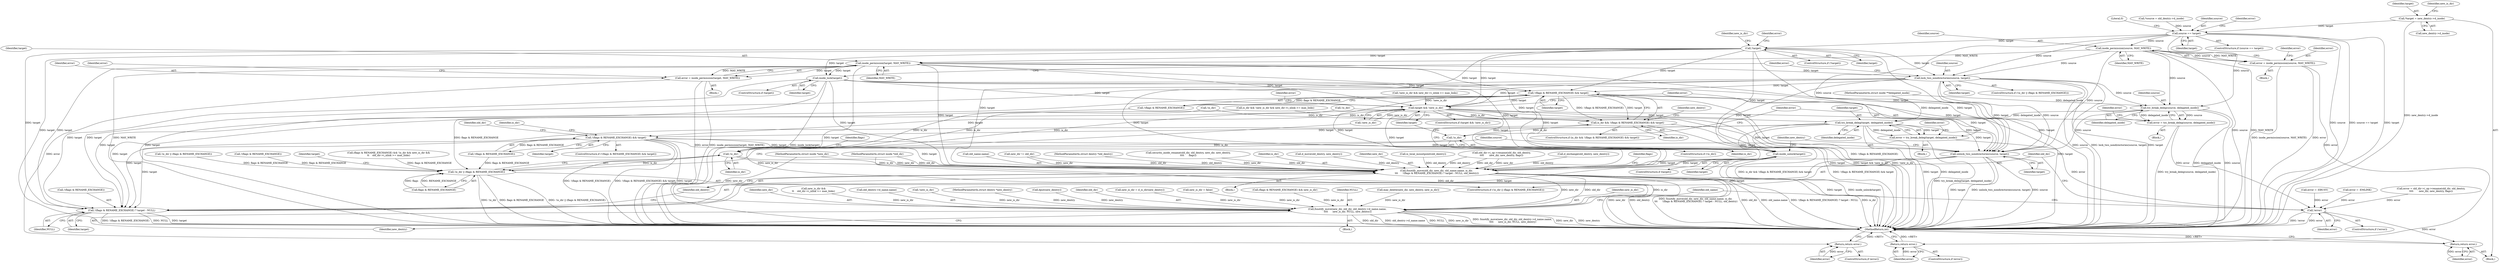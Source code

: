 digraph "0_linux_49d31c2f389acfe83417083e1208422b4091cd9e_0@pointer" {
"1000122" [label="(Call,*target = new_dentry->d_inode)"];
"1000141" [label="(Call,source == target)"];
"1000157" [label="(Call,!target)"];
"1000229" [label="(Call,inode_permission(target, MAY_WRITE))"];
"1000227" [label="(Call,error = inode_permission(target, MAY_WRITE))"];
"1000234" [label="(Return,return error;)"];
"1000261" [label="(Call,lock_two_nondirectories(source, target))"];
"1000322" [label="(Call,!(flags & RENAME_EXCHANGE) && target)"];
"1000320" [label="(Call,is_dir && !(flags & RENAME_EXCHANGE) && target)"];
"1000331" [label="(Call,!is_dir)"];
"1000413" [label="(Call,!is_dir)"];
"1000412" [label="(Call,!is_dir || (flags & RENAME_EXCHANGE))"];
"1000432" [label="(Call,fsnotify_move(old_dir, new_dir, old_name.name, is_dir,\n \t\t\t      !(flags & RENAME_EXCHANGE) ? target : NULL, old_dentry))"];
"1000452" [label="(Call,fsnotify_move(new_dir, old_dir, old_dentry->d_name.name,\n \t\t\t\t      new_is_dir, NULL, new_dentry))"];
"1000343" [label="(Call,target && !new_is_dir)"];
"1000350" [label="(Call,try_break_deleg(target, delegated_inode))"];
"1000348" [label="(Call,error = try_break_deleg(target, delegated_inode))"];
"1000429" [label="(Call,!error)"];
"1000466" [label="(Return,return error;)"];
"1000368" [label="(Call,!(flags & RENAME_EXCHANGE) && target)"];
"1000418" [label="(Call,unlock_two_nondirectories(source, target))"];
"1000439" [label="(Call,!(flags & RENAME_EXCHANGE) ? target : NULL)"];
"1000424" [label="(Call,inode_unlock(target))"];
"1000336" [label="(Call,try_break_deleg(source, delegated_inode))"];
"1000334" [label="(Call,error = try_break_deleg(source, delegated_inode))"];
"1000267" [label="(Call,inode_lock(target))"];
"1000213" [label="(Call,inode_permission(source, MAY_WRITE))"];
"1000211" [label="(Call,error = inode_permission(source, MAY_WRITE))"];
"1000218" [label="(Return,return error;)"];
"1000369" [label="(Call,!(flags & RENAME_EXCHANGE))"];
"1000451" [label="(Block,)"];
"1000219" [label="(Identifier,error)"];
"1000143" [label="(Identifier,target)"];
"1000420" [label="(Identifier,target)"];
"1000261" [label="(Call,lock_two_nondirectories(source, target))"];
"1000267" [label="(Call,inode_lock(target))"];
"1000433" [label="(Identifier,old_dir)"];
"1000350" [label="(Call,try_break_deleg(target, delegated_inode))"];
"1000336" [label="(Call,try_break_deleg(source, delegated_inode))"];
"1000354" [label="(Identifier,error)"];
"1000432" [label="(Call,fsnotify_move(old_dir, new_dir, old_name.name, is_dir,\n \t\t\t      !(flags & RENAME_EXCHANGE) ? target : NULL, old_dentry))"];
"1000466" [label="(Return,return error;)"];
"1000123" [label="(Identifier,target)"];
"1000231" [label="(Identifier,MAY_WRITE)"];
"1000445" [label="(Identifier,NULL)"];
"1000214" [label="(Identifier,source)"];
"1000270" [label="(Identifier,error)"];
"1000265" [label="(ControlStructure,if (target))"];
"1000449" [label="(Identifier,flags)"];
"1000335" [label="(Identifier,error)"];
"1000349" [label="(Identifier,error)"];
"1000322" [label="(Call,!(flags & RENAME_EXCHANGE) && target)"];
"1000140" [label="(ControlStructure,if (source == target))"];
"1000292" [label="(Call,is_dir && !new_is_dir && new_dir->i_nlink >= max_links)"];
"1000342" [label="(ControlStructure,if (target && !new_is_dir))"];
"1000268" [label="(Identifier,target)"];
"1000460" [label="(Identifier,new_is_dir)"];
"1000106" [label="(MethodParameterIn,struct inode **delegated_inode)"];
"1000145" [label="(Literal,0)"];
"1000129" [label="(Identifier,new_is_dir)"];
"1000104" [label="(MethodParameterIn,struct inode *new_dir)"];
"1000462" [label="(Identifier,new_dentry)"];
"1000453" [label="(Identifier,new_dir)"];
"1000419" [label="(Identifier,source)"];
"1000444" [label="(Identifier,target)"];
"1000427" [label="(Identifier,new_dentry)"];
"1000337" [label="(Identifier,source)"];
"1000228" [label="(Identifier,error)"];
"1000156" [label="(ControlStructure,if (!target))"];
"1000334" [label="(Call,error = try_break_deleg(source, delegated_inode))"];
"1000212" [label="(Identifier,error)"];
"1000311" [label="(Call,new_is_dir &&\n\t\t    old_dir->i_nlink >= max_links)"];
"1000435" [label="(Call,old_name.name)"];
"1000455" [label="(Call,old_dentry->d_name.name)"];
"1000416" [label="(Identifier,flags)"];
"1000330" [label="(ControlStructure,if (!is_dir))"];
"1000218" [label="(Return,return error;)"];
"1000226" [label="(Block,)"];
"1000430" [label="(Identifier,error)"];
"1000215" [label="(Identifier,MAY_WRITE)"];
"1000283" [label="(Call,new_dir != old_dir)"];
"1000412" [label="(Call,!is_dir || (flags & RENAME_EXCHANGE))"];
"1000345" [label="(Call,!new_is_dir)"];
"1000422" [label="(ControlStructure,if (target))"];
"1000344" [label="(Identifier,target)"];
"1000415" [label="(Call,flags & RENAME_EXCHANGE)"];
"1000102" [label="(MethodParameterIn,struct inode *old_dir)"];
"1000103" [label="(MethodParameterIn,struct dentry *old_dentry)"];
"1000446" [label="(Identifier,old_dentry)"];
"1000295" [label="(Call,!new_is_dir)"];
"1000347" [label="(Block,)"];
"1000229" [label="(Call,inode_permission(target, MAY_WRITE))"];
"1000262" [label="(Identifier,source)"];
"1000343" [label="(Call,target && !new_is_dir)"];
"1000217" [label="(Identifier,error)"];
"1000425" [label="(Identifier,target)"];
"1000105" [label="(MethodParameterIn,struct dentry *new_dentry)"];
"1000320" [label="(Call,is_dir && !(flags & RENAME_EXCHANGE) && target)"];
"1000238" [label="(Call,security_inode_rename(old_dir, old_dentry, new_dir, new_dentry,\n\t\t\t\t      flags))"];
"1000157" [label="(Call,!target)"];
"1000426" [label="(Call,dput(new_dentry))"];
"1000304" [label="(Call,(flags & RENAME_EXCHANGE) && !is_dir && new_is_dir &&\n\t\t    old_dir->i_nlink >= max_links)"];
"1000438" [label="(Identifier,is_dir)"];
"1000230" [label="(Identifier,target)"];
"1000227" [label="(Call,error = inode_permission(target, MAY_WRITE))"];
"1000411" [label="(ControlStructure,if (!is_dir || (flags & RENAME_EXCHANGE)))"];
"1000429" [label="(Call,!error)"];
"1000348" [label="(Call,error = try_break_deleg(target, delegated_inode))"];
"1000392" [label="(Identifier,old_dir)"];
"1000368" [label="(Call,!(flags & RENAME_EXCHANGE) && target)"];
"1000323" [label="(Call,!(flags & RENAME_EXCHANGE))"];
"1000327" [label="(Identifier,target)"];
"1000141" [label="(Call,source == target)"];
"1000452" [label="(Call,fsnotify_move(new_dir, old_dir, old_dentry->d_name.name,\n \t\t\t\t      new_is_dir, NULL, new_dentry))"];
"1000454" [label="(Identifier,old_dir)"];
"1000255" [label="(Call,!is_dir || (flags & RENAME_EXCHANGE))"];
"1000403" [label="(Call,d_move(old_dentry, new_dentry))"];
"1000440" [label="(Call,!(flags & RENAME_EXCHANGE))"];
"1000167" [label="(Call,new_is_dir = d_is_dir(new_dentry))"];
"1000351" [label="(Identifier,target)"];
"1000269" [label="(Call,error = -EBUSY)"];
"1000467" [label="(Identifier,error)"];
"1000124" [label="(Call,new_dentry->d_inode)"];
"1000294" [label="(Call,!new_is_dir && new_dir->i_nlink >= max_links)"];
"1000232" [label="(ControlStructure,if (error))"];
"1000428" [label="(ControlStructure,if (!error))"];
"1000158" [label="(Identifier,target)"];
"1000233" [label="(Identifier,error)"];
"1000210" [label="(Block,)"];
"1000434" [label="(Identifier,new_dir)"];
"1000235" [label="(Identifier,error)"];
"1000321" [label="(Identifier,is_dir)"];
"1000333" [label="(Block,)"];
"1000399" [label="(Call,!(flags & RENAME_EXCHANGE))"];
"1000309" [label="(Call,!is_dir)"];
"1000373" [label="(Identifier,target)"];
"1000319" [label="(ControlStructure,if (is_dir && !(flags & RENAME_EXCHANGE) && target))"];
"1000423" [label="(Identifier,target)"];
"1000424" [label="(Call,inode_unlock(target))"];
"1000331" [label="(Call,!is_dir)"];
"1000468" [label="(MethodReturn,int)"];
"1000357" [label="(Identifier,error)"];
"1000367" [label="(ControlStructure,if (!(flags & RENAME_EXCHANGE) && target))"];
"1000418" [label="(Call,unlock_two_nondirectories(source, target))"];
"1000211" [label="(Call,error = inode_permission(source, MAY_WRITE))"];
"1000352" [label="(Identifier,delegated_inode)"];
"1000161" [label="(Identifier,error)"];
"1000263" [label="(Identifier,target)"];
"1000376" [label="(Identifier,is_dir)"];
"1000216" [label="(ControlStructure,if (error))"];
"1000413" [label="(Call,!is_dir)"];
"1000108" [label="(Block,)"];
"1000275" [label="(Call,is_local_mountpoint(old_dentry))"];
"1000116" [label="(Call,*source = old_dentry->d_inode)"];
"1000128" [label="(Call,new_is_dir = false)"];
"1000221" [label="(Call,(flags & RENAME_EXCHANGE) && new_is_dir)"];
"1000142" [label="(Identifier,source)"];
"1000340" [label="(Identifier,error)"];
"1000338" [label="(Identifier,delegated_inode)"];
"1000414" [label="(Identifier,is_dir)"];
"1000254" [label="(ControlStructure,if (!is_dir || (flags & RENAME_EXCHANGE)))"];
"1000465" [label="(Identifier,old_name)"];
"1000358" [label="(Call,old_dir->i_op->rename(old_dir, old_dentry,\n\t\t\t\t       new_dir, new_dentry, flags))"];
"1000234" [label="(Return,return error;)"];
"1000287" [label="(Call,error = -EMLINK)"];
"1000407" [label="(Call,d_exchange(old_dentry, new_dentry))"];
"1000213" [label="(Call,inode_permission(source, MAY_WRITE))"];
"1000329" [label="(Identifier,new_dentry)"];
"1000332" [label="(Identifier,is_dir)"];
"1000431" [label="(Block,)"];
"1000439" [label="(Call,!(flags & RENAME_EXCHANGE) ? target : NULL)"];
"1000168" [label="(Identifier,new_is_dir)"];
"1000461" [label="(Identifier,NULL)"];
"1000185" [label="(Call,may_delete(new_dir, new_dentry, new_is_dir))"];
"1000122" [label="(Call,*target = new_dentry->d_inode)"];
"1000256" [label="(Call,!is_dir)"];
"1000356" [label="(Call,error = old_dir->i_op->rename(old_dir, old_dentry,\n\t\t\t\t       new_dir, new_dentry, flags))"];
"1000147" [label="(Identifier,error)"];
"1000122" -> "1000108"  [label="AST: "];
"1000122" -> "1000124"  [label="CFG: "];
"1000123" -> "1000122"  [label="AST: "];
"1000124" -> "1000122"  [label="AST: "];
"1000129" -> "1000122"  [label="CFG: "];
"1000122" -> "1000468"  [label="DDG: new_dentry->d_inode"];
"1000122" -> "1000141"  [label="DDG: target"];
"1000141" -> "1000140"  [label="AST: "];
"1000141" -> "1000143"  [label="CFG: "];
"1000142" -> "1000141"  [label="AST: "];
"1000143" -> "1000141"  [label="AST: "];
"1000145" -> "1000141"  [label="CFG: "];
"1000147" -> "1000141"  [label="CFG: "];
"1000141" -> "1000468"  [label="DDG: source"];
"1000141" -> "1000468"  [label="DDG: source == target"];
"1000141" -> "1000468"  [label="DDG: target"];
"1000116" -> "1000141"  [label="DDG: source"];
"1000141" -> "1000157"  [label="DDG: target"];
"1000141" -> "1000213"  [label="DDG: source"];
"1000141" -> "1000261"  [label="DDG: source"];
"1000141" -> "1000336"  [label="DDG: source"];
"1000141" -> "1000418"  [label="DDG: source"];
"1000157" -> "1000156"  [label="AST: "];
"1000157" -> "1000158"  [label="CFG: "];
"1000158" -> "1000157"  [label="AST: "];
"1000161" -> "1000157"  [label="CFG: "];
"1000168" -> "1000157"  [label="CFG: "];
"1000157" -> "1000468"  [label="DDG: !target"];
"1000157" -> "1000468"  [label="DDG: target"];
"1000157" -> "1000229"  [label="DDG: target"];
"1000157" -> "1000261"  [label="DDG: target"];
"1000157" -> "1000267"  [label="DDG: target"];
"1000157" -> "1000322"  [label="DDG: target"];
"1000157" -> "1000343"  [label="DDG: target"];
"1000157" -> "1000418"  [label="DDG: target"];
"1000157" -> "1000424"  [label="DDG: target"];
"1000157" -> "1000432"  [label="DDG: target"];
"1000157" -> "1000439"  [label="DDG: target"];
"1000229" -> "1000227"  [label="AST: "];
"1000229" -> "1000231"  [label="CFG: "];
"1000230" -> "1000229"  [label="AST: "];
"1000231" -> "1000229"  [label="AST: "];
"1000227" -> "1000229"  [label="CFG: "];
"1000229" -> "1000468"  [label="DDG: MAY_WRITE"];
"1000229" -> "1000468"  [label="DDG: target"];
"1000229" -> "1000227"  [label="DDG: target"];
"1000229" -> "1000227"  [label="DDG: MAY_WRITE"];
"1000213" -> "1000229"  [label="DDG: MAY_WRITE"];
"1000229" -> "1000261"  [label="DDG: target"];
"1000229" -> "1000267"  [label="DDG: target"];
"1000229" -> "1000322"  [label="DDG: target"];
"1000229" -> "1000343"  [label="DDG: target"];
"1000229" -> "1000418"  [label="DDG: target"];
"1000229" -> "1000424"  [label="DDG: target"];
"1000229" -> "1000432"  [label="DDG: target"];
"1000229" -> "1000439"  [label="DDG: target"];
"1000227" -> "1000226"  [label="AST: "];
"1000228" -> "1000227"  [label="AST: "];
"1000233" -> "1000227"  [label="CFG: "];
"1000227" -> "1000468"  [label="DDG: error"];
"1000227" -> "1000468"  [label="DDG: inode_permission(target, MAY_WRITE)"];
"1000227" -> "1000234"  [label="DDG: error"];
"1000234" -> "1000232"  [label="AST: "];
"1000234" -> "1000235"  [label="CFG: "];
"1000235" -> "1000234"  [label="AST: "];
"1000468" -> "1000234"  [label="CFG: "];
"1000234" -> "1000468"  [label="DDG: <RET>"];
"1000235" -> "1000234"  [label="DDG: error"];
"1000261" -> "1000254"  [label="AST: "];
"1000261" -> "1000263"  [label="CFG: "];
"1000262" -> "1000261"  [label="AST: "];
"1000263" -> "1000261"  [label="AST: "];
"1000270" -> "1000261"  [label="CFG: "];
"1000261" -> "1000468"  [label="DDG: target"];
"1000261" -> "1000468"  [label="DDG: source"];
"1000261" -> "1000468"  [label="DDG: lock_two_nondirectories(source, target)"];
"1000213" -> "1000261"  [label="DDG: source"];
"1000261" -> "1000322"  [label="DDG: target"];
"1000261" -> "1000336"  [label="DDG: source"];
"1000261" -> "1000343"  [label="DDG: target"];
"1000261" -> "1000418"  [label="DDG: source"];
"1000261" -> "1000418"  [label="DDG: target"];
"1000261" -> "1000424"  [label="DDG: target"];
"1000261" -> "1000432"  [label="DDG: target"];
"1000261" -> "1000439"  [label="DDG: target"];
"1000322" -> "1000320"  [label="AST: "];
"1000322" -> "1000323"  [label="CFG: "];
"1000322" -> "1000327"  [label="CFG: "];
"1000323" -> "1000322"  [label="AST: "];
"1000327" -> "1000322"  [label="AST: "];
"1000320" -> "1000322"  [label="CFG: "];
"1000322" -> "1000468"  [label="DDG: !(flags & RENAME_EXCHANGE)"];
"1000322" -> "1000468"  [label="DDG: target"];
"1000322" -> "1000320"  [label="DDG: !(flags & RENAME_EXCHANGE)"];
"1000322" -> "1000320"  [label="DDG: target"];
"1000323" -> "1000322"  [label="DDG: flags & RENAME_EXCHANGE"];
"1000267" -> "1000322"  [label="DDG: target"];
"1000322" -> "1000343"  [label="DDG: target"];
"1000322" -> "1000418"  [label="DDG: target"];
"1000322" -> "1000424"  [label="DDG: target"];
"1000322" -> "1000432"  [label="DDG: target"];
"1000322" -> "1000439"  [label="DDG: target"];
"1000320" -> "1000319"  [label="AST: "];
"1000320" -> "1000321"  [label="CFG: "];
"1000321" -> "1000320"  [label="AST: "];
"1000329" -> "1000320"  [label="CFG: "];
"1000332" -> "1000320"  [label="CFG: "];
"1000320" -> "1000468"  [label="DDG: !(flags & RENAME_EXCHANGE) && target"];
"1000320" -> "1000468"  [label="DDG: is_dir && !(flags & RENAME_EXCHANGE) && target"];
"1000309" -> "1000320"  [label="DDG: is_dir"];
"1000292" -> "1000320"  [label="DDG: is_dir"];
"1000256" -> "1000320"  [label="DDG: is_dir"];
"1000320" -> "1000331"  [label="DDG: is_dir"];
"1000331" -> "1000330"  [label="AST: "];
"1000331" -> "1000332"  [label="CFG: "];
"1000332" -> "1000331"  [label="AST: "];
"1000335" -> "1000331"  [label="CFG: "];
"1000344" -> "1000331"  [label="CFG: "];
"1000331" -> "1000413"  [label="DDG: is_dir"];
"1000413" -> "1000412"  [label="AST: "];
"1000413" -> "1000414"  [label="CFG: "];
"1000414" -> "1000413"  [label="AST: "];
"1000416" -> "1000413"  [label="CFG: "];
"1000412" -> "1000413"  [label="CFG: "];
"1000413" -> "1000468"  [label="DDG: is_dir"];
"1000413" -> "1000412"  [label="DDG: is_dir"];
"1000309" -> "1000413"  [label="DDG: is_dir"];
"1000292" -> "1000413"  [label="DDG: is_dir"];
"1000256" -> "1000413"  [label="DDG: is_dir"];
"1000413" -> "1000432"  [label="DDG: is_dir"];
"1000412" -> "1000411"  [label="AST: "];
"1000412" -> "1000415"  [label="CFG: "];
"1000415" -> "1000412"  [label="AST: "];
"1000419" -> "1000412"  [label="CFG: "];
"1000423" -> "1000412"  [label="CFG: "];
"1000412" -> "1000468"  [label="DDG: !is_dir || (flags & RENAME_EXCHANGE)"];
"1000412" -> "1000468"  [label="DDG: !is_dir"];
"1000412" -> "1000468"  [label="DDG: flags & RENAME_EXCHANGE"];
"1000415" -> "1000412"  [label="DDG: flags"];
"1000415" -> "1000412"  [label="DDG: RENAME_EXCHANGE"];
"1000369" -> "1000412"  [label="DDG: flags & RENAME_EXCHANGE"];
"1000304" -> "1000412"  [label="DDG: flags & RENAME_EXCHANGE"];
"1000255" -> "1000412"  [label="DDG: flags & RENAME_EXCHANGE"];
"1000399" -> "1000412"  [label="DDG: flags & RENAME_EXCHANGE"];
"1000323" -> "1000412"  [label="DDG: flags & RENAME_EXCHANGE"];
"1000432" -> "1000431"  [label="AST: "];
"1000432" -> "1000446"  [label="CFG: "];
"1000433" -> "1000432"  [label="AST: "];
"1000434" -> "1000432"  [label="AST: "];
"1000435" -> "1000432"  [label="AST: "];
"1000438" -> "1000432"  [label="AST: "];
"1000439" -> "1000432"  [label="AST: "];
"1000446" -> "1000432"  [label="AST: "];
"1000449" -> "1000432"  [label="CFG: "];
"1000432" -> "1000468"  [label="DDG: is_dir"];
"1000432" -> "1000468"  [label="DDG: new_dir"];
"1000432" -> "1000468"  [label="DDG: old_dentry"];
"1000432" -> "1000468"  [label="DDG: fsnotify_move(old_dir, new_dir, old_name.name, is_dir,\n \t\t\t      !(flags & RENAME_EXCHANGE) ? target : NULL, old_dentry)"];
"1000432" -> "1000468"  [label="DDG: old_dir"];
"1000432" -> "1000468"  [label="DDG: old_name.name"];
"1000432" -> "1000468"  [label="DDG: !(flags & RENAME_EXCHANGE) ? target : NULL"];
"1000283" -> "1000432"  [label="DDG: old_dir"];
"1000283" -> "1000432"  [label="DDG: new_dir"];
"1000238" -> "1000432"  [label="DDG: old_dir"];
"1000238" -> "1000432"  [label="DDG: new_dir"];
"1000358" -> "1000432"  [label="DDG: old_dir"];
"1000358" -> "1000432"  [label="DDG: new_dir"];
"1000358" -> "1000432"  [label="DDG: old_dentry"];
"1000102" -> "1000432"  [label="DDG: old_dir"];
"1000104" -> "1000432"  [label="DDG: new_dir"];
"1000343" -> "1000432"  [label="DDG: target"];
"1000350" -> "1000432"  [label="DDG: target"];
"1000267" -> "1000432"  [label="DDG: target"];
"1000418" -> "1000432"  [label="DDG: target"];
"1000424" -> "1000432"  [label="DDG: target"];
"1000368" -> "1000432"  [label="DDG: target"];
"1000403" -> "1000432"  [label="DDG: old_dentry"];
"1000407" -> "1000432"  [label="DDG: old_dentry"];
"1000275" -> "1000432"  [label="DDG: old_dentry"];
"1000103" -> "1000432"  [label="DDG: old_dentry"];
"1000432" -> "1000452"  [label="DDG: new_dir"];
"1000432" -> "1000452"  [label="DDG: old_dir"];
"1000452" -> "1000451"  [label="AST: "];
"1000452" -> "1000462"  [label="CFG: "];
"1000453" -> "1000452"  [label="AST: "];
"1000454" -> "1000452"  [label="AST: "];
"1000455" -> "1000452"  [label="AST: "];
"1000460" -> "1000452"  [label="AST: "];
"1000461" -> "1000452"  [label="AST: "];
"1000462" -> "1000452"  [label="AST: "];
"1000465" -> "1000452"  [label="CFG: "];
"1000452" -> "1000468"  [label="DDG: old_dentry->d_name.name"];
"1000452" -> "1000468"  [label="DDG: NULL"];
"1000452" -> "1000468"  [label="DDG: new_is_dir"];
"1000452" -> "1000468"  [label="DDG: fsnotify_move(new_dir, old_dir, old_dentry->d_name.name,\n \t\t\t\t      new_is_dir, NULL, new_dentry)"];
"1000452" -> "1000468"  [label="DDG: new_dir"];
"1000452" -> "1000468"  [label="DDG: new_dentry"];
"1000452" -> "1000468"  [label="DDG: old_dir"];
"1000104" -> "1000452"  [label="DDG: new_dir"];
"1000102" -> "1000452"  [label="DDG: old_dir"];
"1000185" -> "1000452"  [label="DDG: new_is_dir"];
"1000167" -> "1000452"  [label="DDG: new_is_dir"];
"1000295" -> "1000452"  [label="DDG: new_is_dir"];
"1000128" -> "1000452"  [label="DDG: new_is_dir"];
"1000345" -> "1000452"  [label="DDG: new_is_dir"];
"1000311" -> "1000452"  [label="DDG: new_is_dir"];
"1000221" -> "1000452"  [label="DDG: new_is_dir"];
"1000426" -> "1000452"  [label="DDG: new_dentry"];
"1000105" -> "1000452"  [label="DDG: new_dentry"];
"1000343" -> "1000342"  [label="AST: "];
"1000343" -> "1000344"  [label="CFG: "];
"1000343" -> "1000345"  [label="CFG: "];
"1000344" -> "1000343"  [label="AST: "];
"1000345" -> "1000343"  [label="AST: "];
"1000349" -> "1000343"  [label="CFG: "];
"1000357" -> "1000343"  [label="CFG: "];
"1000343" -> "1000468"  [label="DDG: target"];
"1000343" -> "1000468"  [label="DDG: target && !new_is_dir"];
"1000343" -> "1000468"  [label="DDG: !new_is_dir"];
"1000267" -> "1000343"  [label="DDG: target"];
"1000294" -> "1000343"  [label="DDG: !new_is_dir"];
"1000345" -> "1000343"  [label="DDG: new_is_dir"];
"1000343" -> "1000350"  [label="DDG: target"];
"1000343" -> "1000368"  [label="DDG: target"];
"1000343" -> "1000418"  [label="DDG: target"];
"1000343" -> "1000424"  [label="DDG: target"];
"1000343" -> "1000439"  [label="DDG: target"];
"1000350" -> "1000348"  [label="AST: "];
"1000350" -> "1000352"  [label="CFG: "];
"1000351" -> "1000350"  [label="AST: "];
"1000352" -> "1000350"  [label="AST: "];
"1000348" -> "1000350"  [label="CFG: "];
"1000350" -> "1000468"  [label="DDG: target"];
"1000350" -> "1000468"  [label="DDG: delegated_inode"];
"1000350" -> "1000348"  [label="DDG: target"];
"1000350" -> "1000348"  [label="DDG: delegated_inode"];
"1000336" -> "1000350"  [label="DDG: delegated_inode"];
"1000106" -> "1000350"  [label="DDG: delegated_inode"];
"1000350" -> "1000368"  [label="DDG: target"];
"1000350" -> "1000418"  [label="DDG: target"];
"1000350" -> "1000424"  [label="DDG: target"];
"1000350" -> "1000439"  [label="DDG: target"];
"1000348" -> "1000347"  [label="AST: "];
"1000349" -> "1000348"  [label="AST: "];
"1000354" -> "1000348"  [label="CFG: "];
"1000348" -> "1000468"  [label="DDG: try_break_deleg(target, delegated_inode)"];
"1000348" -> "1000429"  [label="DDG: error"];
"1000429" -> "1000428"  [label="AST: "];
"1000429" -> "1000430"  [label="CFG: "];
"1000430" -> "1000429"  [label="AST: "];
"1000433" -> "1000429"  [label="CFG: "];
"1000465" -> "1000429"  [label="CFG: "];
"1000429" -> "1000468"  [label="DDG: error"];
"1000429" -> "1000468"  [label="DDG: !error"];
"1000356" -> "1000429"  [label="DDG: error"];
"1000287" -> "1000429"  [label="DDG: error"];
"1000269" -> "1000429"  [label="DDG: error"];
"1000334" -> "1000429"  [label="DDG: error"];
"1000429" -> "1000466"  [label="DDG: error"];
"1000466" -> "1000108"  [label="AST: "];
"1000466" -> "1000467"  [label="CFG: "];
"1000467" -> "1000466"  [label="AST: "];
"1000468" -> "1000466"  [label="CFG: "];
"1000466" -> "1000468"  [label="DDG: <RET>"];
"1000467" -> "1000466"  [label="DDG: error"];
"1000368" -> "1000367"  [label="AST: "];
"1000368" -> "1000369"  [label="CFG: "];
"1000368" -> "1000373"  [label="CFG: "];
"1000369" -> "1000368"  [label="AST: "];
"1000373" -> "1000368"  [label="AST: "];
"1000376" -> "1000368"  [label="CFG: "];
"1000392" -> "1000368"  [label="CFG: "];
"1000368" -> "1000468"  [label="DDG: !(flags & RENAME_EXCHANGE)"];
"1000368" -> "1000468"  [label="DDG: !(flags & RENAME_EXCHANGE) && target"];
"1000368" -> "1000468"  [label="DDG: target"];
"1000369" -> "1000368"  [label="DDG: flags & RENAME_EXCHANGE"];
"1000368" -> "1000418"  [label="DDG: target"];
"1000368" -> "1000424"  [label="DDG: target"];
"1000368" -> "1000439"  [label="DDG: target"];
"1000418" -> "1000411"  [label="AST: "];
"1000418" -> "1000420"  [label="CFG: "];
"1000419" -> "1000418"  [label="AST: "];
"1000420" -> "1000418"  [label="AST: "];
"1000427" -> "1000418"  [label="CFG: "];
"1000418" -> "1000468"  [label="DDG: target"];
"1000418" -> "1000468"  [label="DDG: unlock_two_nondirectories(source, target)"];
"1000418" -> "1000468"  [label="DDG: source"];
"1000213" -> "1000418"  [label="DDG: source"];
"1000336" -> "1000418"  [label="DDG: source"];
"1000267" -> "1000418"  [label="DDG: target"];
"1000418" -> "1000439"  [label="DDG: target"];
"1000439" -> "1000444"  [label="CFG: "];
"1000439" -> "1000445"  [label="CFG: "];
"1000440" -> "1000439"  [label="AST: "];
"1000444" -> "1000439"  [label="AST: "];
"1000445" -> "1000439"  [label="AST: "];
"1000446" -> "1000439"  [label="CFG: "];
"1000439" -> "1000468"  [label="DDG: !(flags & RENAME_EXCHANGE)"];
"1000439" -> "1000468"  [label="DDG: NULL"];
"1000439" -> "1000468"  [label="DDG: target"];
"1000267" -> "1000439"  [label="DDG: target"];
"1000424" -> "1000439"  [label="DDG: target"];
"1000424" -> "1000422"  [label="AST: "];
"1000424" -> "1000425"  [label="CFG: "];
"1000425" -> "1000424"  [label="AST: "];
"1000427" -> "1000424"  [label="CFG: "];
"1000424" -> "1000468"  [label="DDG: target"];
"1000424" -> "1000468"  [label="DDG: inode_unlock(target)"];
"1000267" -> "1000424"  [label="DDG: target"];
"1000336" -> "1000334"  [label="AST: "];
"1000336" -> "1000338"  [label="CFG: "];
"1000337" -> "1000336"  [label="AST: "];
"1000338" -> "1000336"  [label="AST: "];
"1000334" -> "1000336"  [label="CFG: "];
"1000336" -> "1000468"  [label="DDG: delegated_inode"];
"1000336" -> "1000468"  [label="DDG: source"];
"1000336" -> "1000334"  [label="DDG: source"];
"1000336" -> "1000334"  [label="DDG: delegated_inode"];
"1000213" -> "1000336"  [label="DDG: source"];
"1000106" -> "1000336"  [label="DDG: delegated_inode"];
"1000334" -> "1000333"  [label="AST: "];
"1000335" -> "1000334"  [label="AST: "];
"1000340" -> "1000334"  [label="CFG: "];
"1000334" -> "1000468"  [label="DDG: try_break_deleg(source, delegated_inode)"];
"1000267" -> "1000265"  [label="AST: "];
"1000267" -> "1000268"  [label="CFG: "];
"1000268" -> "1000267"  [label="AST: "];
"1000270" -> "1000267"  [label="CFG: "];
"1000267" -> "1000468"  [label="DDG: target"];
"1000267" -> "1000468"  [label="DDG: inode_lock(target)"];
"1000213" -> "1000211"  [label="AST: "];
"1000213" -> "1000215"  [label="CFG: "];
"1000214" -> "1000213"  [label="AST: "];
"1000215" -> "1000213"  [label="AST: "];
"1000211" -> "1000213"  [label="CFG: "];
"1000213" -> "1000468"  [label="DDG: source"];
"1000213" -> "1000468"  [label="DDG: MAY_WRITE"];
"1000213" -> "1000211"  [label="DDG: source"];
"1000213" -> "1000211"  [label="DDG: MAY_WRITE"];
"1000211" -> "1000210"  [label="AST: "];
"1000212" -> "1000211"  [label="AST: "];
"1000217" -> "1000211"  [label="CFG: "];
"1000211" -> "1000468"  [label="DDG: error"];
"1000211" -> "1000468"  [label="DDG: inode_permission(source, MAY_WRITE)"];
"1000211" -> "1000218"  [label="DDG: error"];
"1000218" -> "1000216"  [label="AST: "];
"1000218" -> "1000219"  [label="CFG: "];
"1000219" -> "1000218"  [label="AST: "];
"1000468" -> "1000218"  [label="CFG: "];
"1000218" -> "1000468"  [label="DDG: <RET>"];
"1000219" -> "1000218"  [label="DDG: error"];
}
